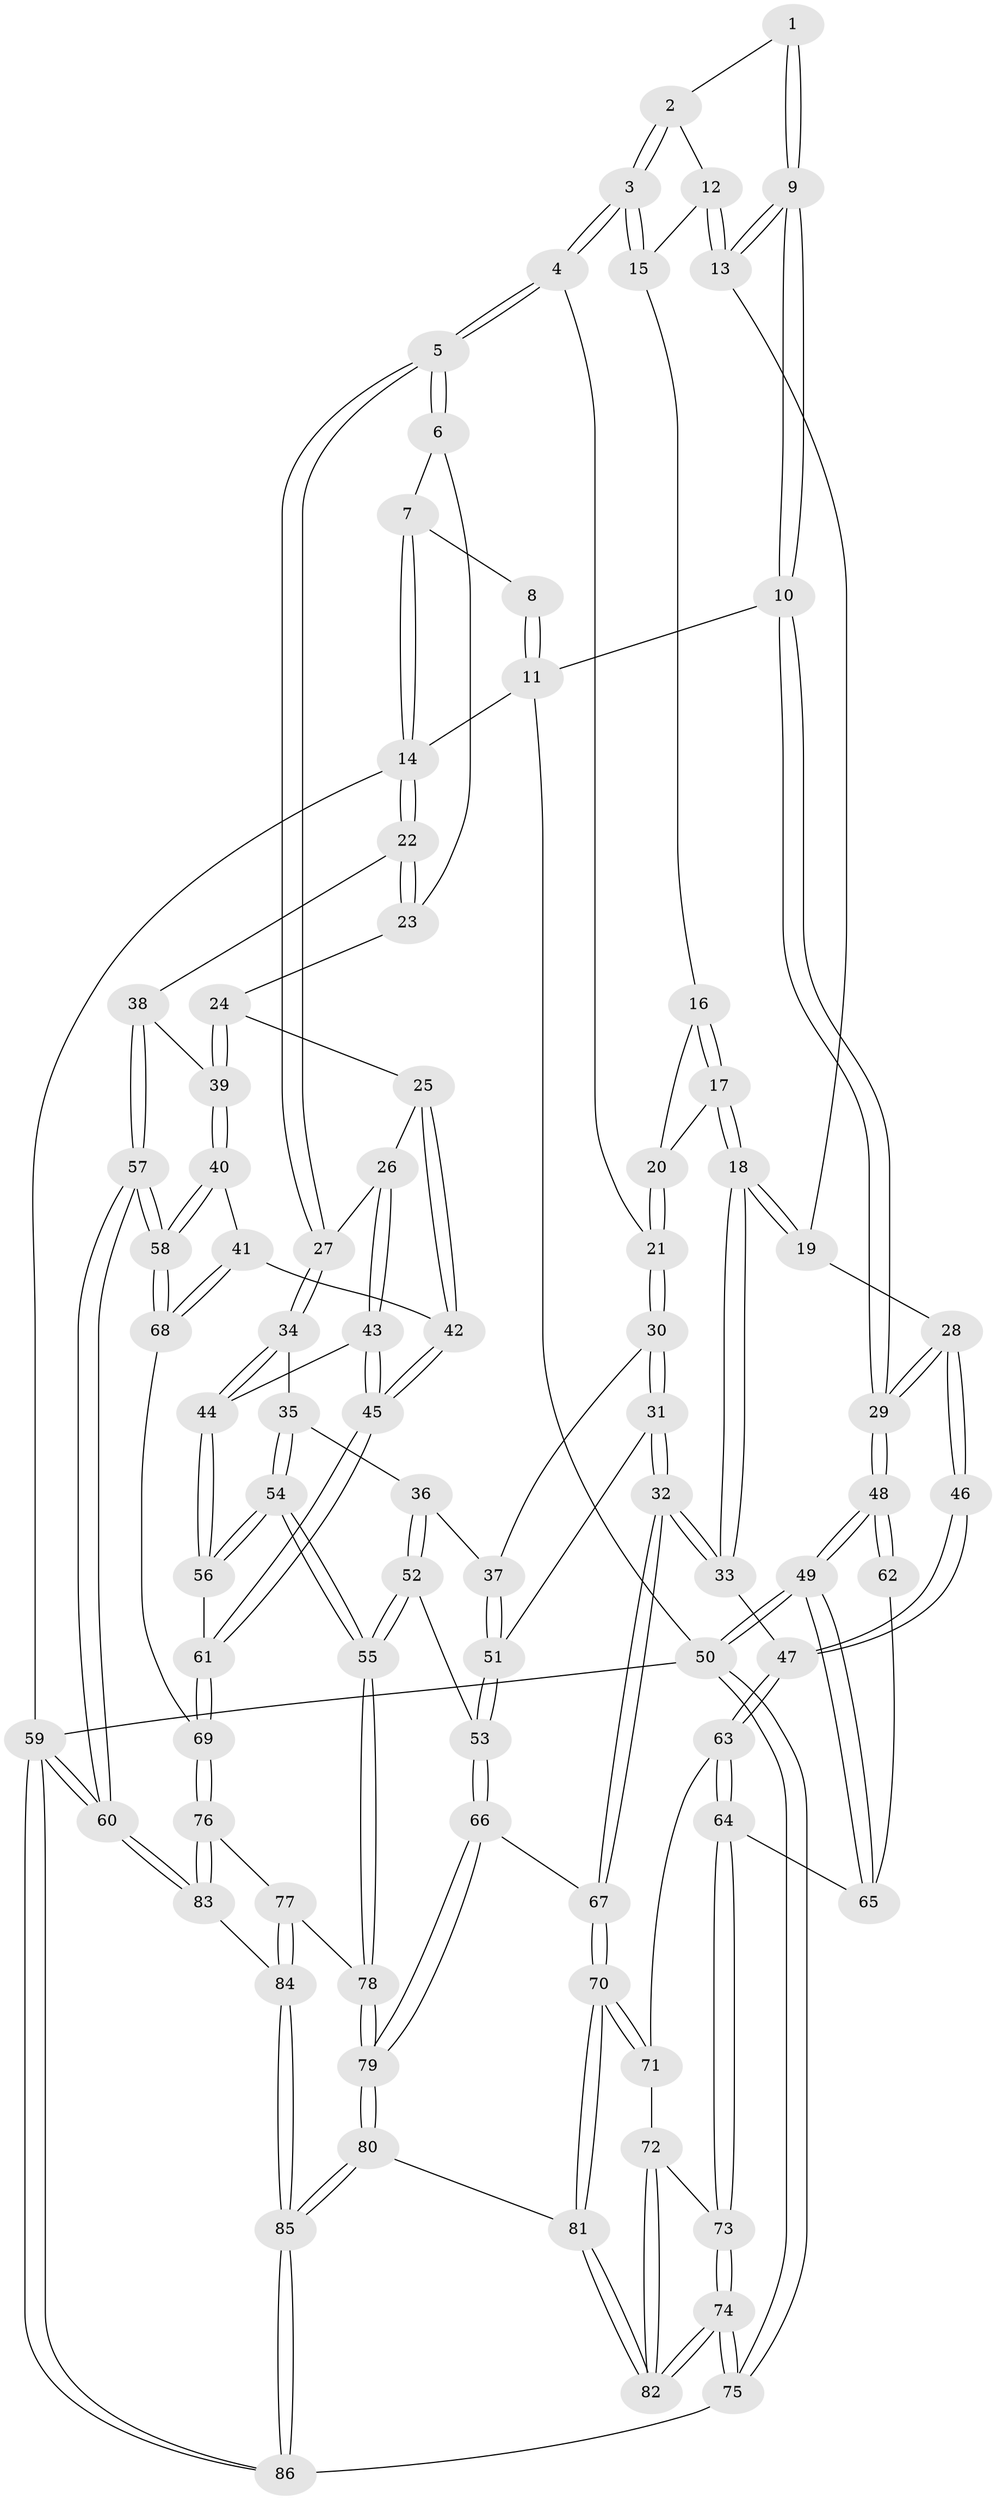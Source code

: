 // coarse degree distribution, {6: 0.11764705882352941, 7: 0.0196078431372549, 3: 0.09803921568627451, 2: 0.0196078431372549, 5: 0.39215686274509803, 4: 0.35294117647058826}
// Generated by graph-tools (version 1.1) at 2025/21/03/04/25 18:21:39]
// undirected, 86 vertices, 212 edges
graph export_dot {
graph [start="1"]
  node [color=gray90,style=filled];
  1 [pos="+0.34582207799626913+0.036782106101954606"];
  2 [pos="+0.3575416430368665+0.06312437587443812"];
  3 [pos="+0.4835125302696273+0.1897182279683454"];
  4 [pos="+0.5369067013457084+0.20974746039238504"];
  5 [pos="+0.6013252077479242+0.19558752521468695"];
  6 [pos="+0.6598106354089945+0.12780425758805095"];
  7 [pos="+0.7231255511493399+0"];
  8 [pos="+0.3218256720764219+0"];
  9 [pos="+0+0.0759556746891148"];
  10 [pos="+0+0"];
  11 [pos="+0+0"];
  12 [pos="+0.13661523479286353+0.16918900502108647"];
  13 [pos="+0.005727221077670608+0.14151728472942163"];
  14 [pos="+1+0"];
  15 [pos="+0.24391885059638932+0.214112296430406"];
  16 [pos="+0.2629057071106721+0.28743454138774516"];
  17 [pos="+0.2741919236799124+0.3537610950481046"];
  18 [pos="+0.25468521670315175+0.4155914108986548"];
  19 [pos="+0.071549832825362+0.2634080819808844"];
  20 [pos="+0.3736424168157281+0.30058636358980184"];
  21 [pos="+0.5159733448950469+0.23709136781025028"];
  22 [pos="+1+0.24963223219486028"];
  23 [pos="+0.9071171685179827+0.23862791067553488"];
  24 [pos="+0.8543042752335809+0.4038769280963066"];
  25 [pos="+0.8206936238892291+0.4101453365806318"];
  26 [pos="+0.6920858375087698+0.37201638577189977"];
  27 [pos="+0.6445488562647201+0.3249559076264304"];
  28 [pos="+0.0947485700679493+0.440124662023792"];
  29 [pos="+0+0.43552652666839603"];
  30 [pos="+0.40927244412434843+0.4390817368310435"];
  31 [pos="+0.36119743775854257+0.46315459551948934"];
  32 [pos="+0.27932606591116316+0.4985246006435484"];
  33 [pos="+0.2740958041964303+0.4965206652589303"];
  34 [pos="+0.5814192787692586+0.5037745033863252"];
  35 [pos="+0.5634066406850604+0.5119902382435995"];
  36 [pos="+0.5623375770763288+0.5120365842610737"];
  37 [pos="+0.4875417254834143+0.5024578769563901"];
  38 [pos="+1+0.33627457216733625"];
  39 [pos="+0.9210198221971749+0.4582170170612359"];
  40 [pos="+0.8918930293723323+0.5515920739314879"];
  41 [pos="+0.8665154426957095+0.5538787963874284"];
  42 [pos="+0.8004249729073171+0.5466925270540236"];
  43 [pos="+0.7419750782418055+0.5360704130707022"];
  44 [pos="+0.6049041544602066+0.5250860624338196"];
  45 [pos="+0.7589731655667185+0.5569200328804199"];
  46 [pos="+0.13441814502027277+0.5109762228095215"];
  47 [pos="+0.1840770846226542+0.5255740883495528"];
  48 [pos="+0+0.5235190282105755"];
  49 [pos="+0+0.6393537869715648"];
  50 [pos="+0+1"];
  51 [pos="+0.4620182338548687+0.5821571895103652"];
  52 [pos="+0.457778650232842+0.6444751153812442"];
  53 [pos="+0.4519635259990215+0.6417450407484477"];
  54 [pos="+0.5422427585125303+0.6811699946165416"];
  55 [pos="+0.5322851696517581+0.6940974597188194"];
  56 [pos="+0.6369503621373829+0.6147648460864177"];
  57 [pos="+1+0.7876411405407988"];
  58 [pos="+1+0.7391697184463232"];
  59 [pos="+1+1"];
  60 [pos="+1+1"];
  61 [pos="+0.7284372812980713+0.630453452919246"];
  62 [pos="+0.1103163864902639+0.5196542304533659"];
  63 [pos="+0.17067591641340518+0.5776914741713522"];
  64 [pos="+0.07174604930005883+0.6635247638327414"];
  65 [pos="+0.02942176389263484+0.638655008519524"];
  66 [pos="+0.3714858086506525+0.6403932219406705"];
  67 [pos="+0.3458392525793531+0.6364110176074208"];
  68 [pos="+0.8121573972959067+0.7209247907416201"];
  69 [pos="+0.7521414092114327+0.727991169121652"];
  70 [pos="+0.3050629802899054+0.7119485093003347"];
  71 [pos="+0.1771304722403794+0.6609977359981676"];
  72 [pos="+0.14430798339343812+0.7173864338486531"];
  73 [pos="+0.07295899322012424+0.6660779420945211"];
  74 [pos="+0+1"];
  75 [pos="+0+1"];
  76 [pos="+0.7336199408067314+0.7559084837186167"];
  77 [pos="+0.577348003230613+0.7530888873278829"];
  78 [pos="+0.5394095561928136+0.7212926217347199"];
  79 [pos="+0.44151891875468413+0.8026489484764396"];
  80 [pos="+0.3996927645177749+0.8540146032582853"];
  81 [pos="+0.29120100370066554+0.7856219568040489"];
  82 [pos="+0.15736968883089303+0.8476671137601972"];
  83 [pos="+0.7481127610715518+0.8628423109560525"];
  84 [pos="+0.5708320670050646+0.9696044474593757"];
  85 [pos="+0.4828473016853819+1"];
  86 [pos="+0.4721555089337081+1"];
  1 -- 2;
  1 -- 9;
  1 -- 9;
  2 -- 3;
  2 -- 3;
  2 -- 12;
  3 -- 4;
  3 -- 4;
  3 -- 15;
  3 -- 15;
  4 -- 5;
  4 -- 5;
  4 -- 21;
  5 -- 6;
  5 -- 6;
  5 -- 27;
  5 -- 27;
  6 -- 7;
  6 -- 23;
  7 -- 8;
  7 -- 14;
  7 -- 14;
  8 -- 11;
  8 -- 11;
  9 -- 10;
  9 -- 10;
  9 -- 13;
  9 -- 13;
  10 -- 11;
  10 -- 29;
  10 -- 29;
  11 -- 14;
  11 -- 50;
  12 -- 13;
  12 -- 13;
  12 -- 15;
  13 -- 19;
  14 -- 22;
  14 -- 22;
  14 -- 59;
  15 -- 16;
  16 -- 17;
  16 -- 17;
  16 -- 20;
  17 -- 18;
  17 -- 18;
  17 -- 20;
  18 -- 19;
  18 -- 19;
  18 -- 33;
  18 -- 33;
  19 -- 28;
  20 -- 21;
  20 -- 21;
  21 -- 30;
  21 -- 30;
  22 -- 23;
  22 -- 23;
  22 -- 38;
  23 -- 24;
  24 -- 25;
  24 -- 39;
  24 -- 39;
  25 -- 26;
  25 -- 42;
  25 -- 42;
  26 -- 27;
  26 -- 43;
  26 -- 43;
  27 -- 34;
  27 -- 34;
  28 -- 29;
  28 -- 29;
  28 -- 46;
  28 -- 46;
  29 -- 48;
  29 -- 48;
  30 -- 31;
  30 -- 31;
  30 -- 37;
  31 -- 32;
  31 -- 32;
  31 -- 51;
  32 -- 33;
  32 -- 33;
  32 -- 67;
  32 -- 67;
  33 -- 47;
  34 -- 35;
  34 -- 44;
  34 -- 44;
  35 -- 36;
  35 -- 54;
  35 -- 54;
  36 -- 37;
  36 -- 52;
  36 -- 52;
  37 -- 51;
  37 -- 51;
  38 -- 39;
  38 -- 57;
  38 -- 57;
  39 -- 40;
  39 -- 40;
  40 -- 41;
  40 -- 58;
  40 -- 58;
  41 -- 42;
  41 -- 68;
  41 -- 68;
  42 -- 45;
  42 -- 45;
  43 -- 44;
  43 -- 45;
  43 -- 45;
  44 -- 56;
  44 -- 56;
  45 -- 61;
  45 -- 61;
  46 -- 47;
  46 -- 47;
  47 -- 63;
  47 -- 63;
  48 -- 49;
  48 -- 49;
  48 -- 62;
  48 -- 62;
  49 -- 50;
  49 -- 50;
  49 -- 65;
  49 -- 65;
  50 -- 75;
  50 -- 75;
  50 -- 59;
  51 -- 53;
  51 -- 53;
  52 -- 53;
  52 -- 55;
  52 -- 55;
  53 -- 66;
  53 -- 66;
  54 -- 55;
  54 -- 55;
  54 -- 56;
  54 -- 56;
  55 -- 78;
  55 -- 78;
  56 -- 61;
  57 -- 58;
  57 -- 58;
  57 -- 60;
  57 -- 60;
  58 -- 68;
  58 -- 68;
  59 -- 60;
  59 -- 60;
  59 -- 86;
  59 -- 86;
  60 -- 83;
  60 -- 83;
  61 -- 69;
  61 -- 69;
  62 -- 65;
  63 -- 64;
  63 -- 64;
  63 -- 71;
  64 -- 65;
  64 -- 73;
  64 -- 73;
  66 -- 67;
  66 -- 79;
  66 -- 79;
  67 -- 70;
  67 -- 70;
  68 -- 69;
  69 -- 76;
  69 -- 76;
  70 -- 71;
  70 -- 71;
  70 -- 81;
  70 -- 81;
  71 -- 72;
  72 -- 73;
  72 -- 82;
  72 -- 82;
  73 -- 74;
  73 -- 74;
  74 -- 75;
  74 -- 75;
  74 -- 82;
  74 -- 82;
  75 -- 86;
  76 -- 77;
  76 -- 83;
  76 -- 83;
  77 -- 78;
  77 -- 84;
  77 -- 84;
  78 -- 79;
  78 -- 79;
  79 -- 80;
  79 -- 80;
  80 -- 81;
  80 -- 85;
  80 -- 85;
  81 -- 82;
  81 -- 82;
  83 -- 84;
  84 -- 85;
  84 -- 85;
  85 -- 86;
  85 -- 86;
}
